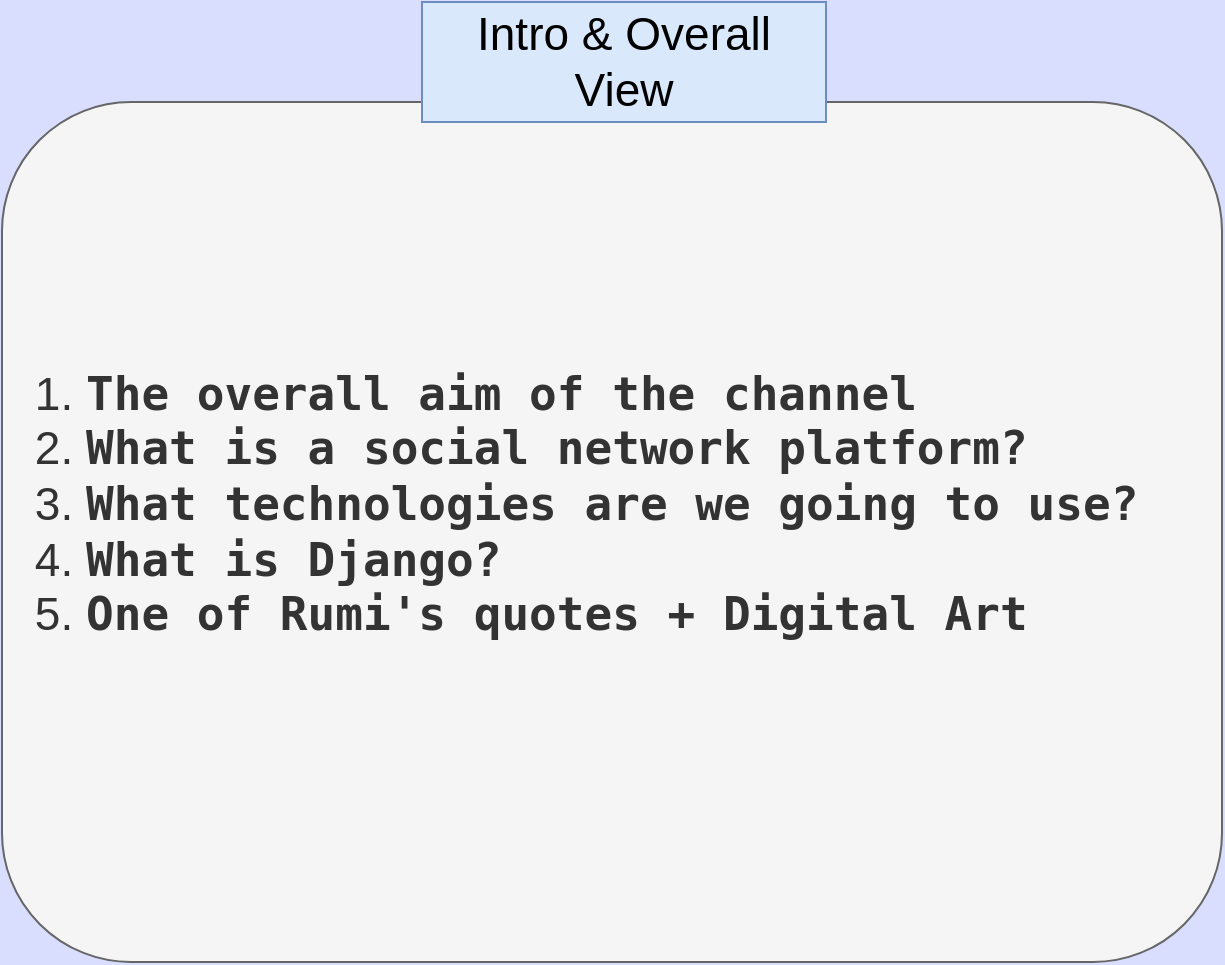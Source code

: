 <mxfile version="20.4.0" type="github" pages="7">
  <diagram id="MVAri-hhUNU3gOKpKdhF" name="Intro">
    <mxGraphModel dx="1550" dy="1602" grid="1" gridSize="10" guides="1" tooltips="1" connect="1" arrows="1" fold="1" page="0" pageScale="1" pageWidth="850" pageHeight="1100" background="#D9DEFF" math="0" shadow="0">
      <root>
        <mxCell id="0" />
        <mxCell id="1" parent="0" />
        <mxCell id="PO18Q1dCIVM4EUSyHFxl-1" value="&lt;ol&gt;&lt;li&gt;&lt;span style=&quot;font-weight: bold; font-family: &amp;quot;Droid Sans Mono&amp;quot;, &amp;quot;monospace&amp;quot;, monospace; font-size: 23px;&quot;&gt;The overall aim of the channel&lt;/span&gt;&lt;/li&gt;&lt;li&gt;&lt;span style=&quot;font-family: &amp;quot;Droid Sans Mono&amp;quot;, &amp;quot;monospace&amp;quot;, monospace; font-weight: bold;&quot;&gt;What is a social network platform?&lt;/span&gt;&lt;br&gt;&lt;/li&gt;&lt;li&gt;&lt;span style=&quot;font-weight: bold; font-family: &amp;quot;Droid Sans Mono&amp;quot;, &amp;quot;monospace&amp;quot;, monospace;&quot;&gt;What technologies are we going to use?&lt;/span&gt;&lt;br&gt;&lt;/li&gt;&lt;li&gt;&lt;span style=&quot;font-weight: bold; font-family: &amp;quot;Droid Sans Mono&amp;quot;, &amp;quot;monospace&amp;quot;, monospace;&quot;&gt;What is Django?&lt;/span&gt;&lt;/li&gt;&lt;li&gt;&lt;span style=&quot;font-weight: bold; font-family: &amp;quot;Droid Sans Mono&amp;quot;, &amp;quot;monospace&amp;quot;, monospace;&quot;&gt;One of Rumi&#39;s quotes + Digital Art&lt;/span&gt;&lt;span style=&quot;color: rgb(166, 226, 46); font-family: &amp;quot;Droid Sans Mono&amp;quot;, &amp;quot;monospace&amp;quot;, monospace; font-weight: bold;&quot;&gt;&amp;nbsp;&lt;/span&gt;&lt;/li&gt;&lt;/ol&gt;&lt;span style=&quot;background-color: rgb(39, 40, 34); color: rgb(166, 226, 46); font-family: &amp;quot;Droid Sans Mono&amp;quot;, &amp;quot;monospace&amp;quot;, monospace; font-size: 23px; font-weight: bold;&quot;&gt;&lt;br&gt;&lt;/span&gt;" style="rounded=1;whiteSpace=wrap;html=1;fontSize=23;align=left;fillColor=#f5f5f5;fontColor=#333333;strokeColor=#666666;" parent="1" vertex="1">
          <mxGeometry x="70" y="-380" width="610" height="430" as="geometry" />
        </mxCell>
        <mxCell id="PO18Q1dCIVM4EUSyHFxl-2" value="Intro &amp;amp; Overall View" style="rounded=0;whiteSpace=wrap;html=1;fontSize=23;fillColor=#dae8fc;strokeColor=#6c8ebf;" parent="1" vertex="1">
          <mxGeometry x="280" y="-430" width="202" height="60" as="geometry" />
        </mxCell>
      </root>
    </mxGraphModel>
  </diagram>
  <diagram id="lY1ESBTc1_AUDAL0m6EM" name="Channel Topic">
    <mxGraphModel dx="1950" dy="802" grid="1" gridSize="10" guides="1" tooltips="1" connect="1" arrows="1" fold="1" page="0" pageScale="1" pageWidth="850" pageHeight="1100" background="#D9DEFF" math="0" shadow="0">
      <root>
        <mxCell id="0" />
        <mxCell id="1" parent="0" />
        <mxCell id="BzE1sU9ThKc11xpQFIMe-1" value="&lt;ul&gt;&lt;ul&gt;&lt;ul&gt;&lt;li&gt;&lt;span style=&quot;background-color: rgb(39, 40, 34); color: rgb(166, 226, 46); font-family: &amp;quot;Droid Sans Mono&amp;quot;, &amp;quot;monospace&amp;quot;, monospace; font-size: 28px; font-weight: bold;&quot;&gt;Software development&lt;/span&gt;&lt;br&gt;&lt;/li&gt;&lt;li&gt;&lt;span style=&quot;background-color: rgb(39, 40, 34); color: rgb(166, 226, 46); font-family: &amp;quot;Droid Sans Mono&amp;quot;, &amp;quot;monospace&amp;quot;, monospace; font-size: 28px; font-weight: bold;&quot;&gt;Social Network Platform&amp;nbsp;&lt;/span&gt;&lt;br&gt;&lt;/li&gt;&lt;li&gt;&lt;span style=&quot;background-color: rgb(39, 40, 34); color: rgb(166, 226, 46); font-family: &amp;quot;Droid Sans Mono&amp;quot;, &amp;quot;monospace&amp;quot;, monospace; font-size: 28px; font-weight: bold;&quot;&gt;Art (&lt;/span&gt;&lt;span style=&quot;background-color: rgb(39, 40, 34); color: rgb(166, 226, 46); font-family: &amp;quot;Droid Sans Mono&amp;quot;, &amp;quot;monospace&amp;quot;, monospace; font-weight: bold;&quot;&gt;&lt;font style=&quot;font-size: 23px;&quot;&gt;Poetry, Drawing, Painting&lt;/font&gt;&lt;/span&gt;&lt;span style=&quot;background-color: rgb(39, 40, 34); color: rgb(166, 226, 46); font-family: &amp;quot;Droid Sans Mono&amp;quot;, &amp;quot;monospace&amp;quot;, monospace; font-size: 28px; font-weight: bold;&quot;&gt;)&lt;/span&gt;&lt;br&gt;&lt;/li&gt;&lt;li&gt;&lt;span style=&quot;background-color: rgb(39, 40, 34); color: rgb(166, 226, 46); font-family: &amp;quot;Droid Sans Mono&amp;quot;, &amp;quot;monospace&amp;quot;, monospace; font-size: 28px; font-weight: bold;&quot;&gt;AI&lt;/span&gt;&lt;br&gt;&lt;/li&gt;&lt;li&gt;&lt;span style=&quot;background-color: rgb(39, 40, 34); color: rgb(166, 226, 46); font-family: &amp;quot;Droid Sans Mono&amp;quot;, &amp;quot;monospace&amp;quot;, monospace; font-size: 28px; font-weight: bold;&quot;&gt;Social Science&lt;/span&gt;&lt;br&gt;&lt;/li&gt;&lt;/ul&gt;&lt;/ul&gt;&lt;/ul&gt;" style="rounded=1;whiteSpace=wrap;html=1;fontSize=23;align=left;fillColor=#f5f5f5;fontColor=#333333;strokeColor=#666666;" vertex="1" parent="1">
          <mxGeometry x="-130" y="80" width="610" height="430" as="geometry" />
        </mxCell>
        <mxCell id="BzE1sU9ThKc11xpQFIMe-2" value="Channel Topic" style="rounded=0;whiteSpace=wrap;html=1;fontSize=23;fillColor=#dae8fc;strokeColor=#6c8ebf;" vertex="1" parent="1">
          <mxGeometry x="83" y="40" width="204" height="60" as="geometry" />
        </mxCell>
        <mxCell id="M-3csO3l49gvQr7nWTfP-2" value="&lt;ul&gt;&lt;ul&gt;&lt;ul&gt;&lt;li&gt;&lt;font color=&quot;#0d0d0d&quot; face=&quot;Droid Sans Mono, monospace, monospace&quot;&gt;&lt;span style=&quot;font-size: 28px; background-color: rgb(153, 255, 204);&quot;&gt;&lt;b style=&quot;&quot;&gt;Heart &amp;amp; Mind Coherence&lt;/b&gt;&lt;/span&gt;&lt;/font&gt;&lt;/li&gt;&lt;li&gt;&lt;font color=&quot;#0d0d0d&quot; face=&quot;Droid Sans Mono, monospace, monospace&quot;&gt;&lt;span style=&quot;font-size: 28px; background-color: rgb(153, 255, 204);&quot;&gt;&lt;b&gt;Creativity in Art&lt;/b&gt;&lt;/span&gt;&lt;/font&gt;&lt;/li&gt;&lt;li&gt;&lt;font color=&quot;#0d0d0d&quot; face=&quot;Droid Sans Mono, monospace, monospace&quot;&gt;&lt;span style=&quot;font-size: 28px; background-color: rgb(153, 255, 204);&quot;&gt;&lt;b&gt;Inner &amp;amp; Outer World&lt;/b&gt;&lt;/span&gt;&lt;/font&gt;&lt;/li&gt;&lt;/ul&gt;&lt;/ul&gt;&lt;/ul&gt;" style="rounded=1;whiteSpace=wrap;html=1;fontSize=23;align=left;fillColor=#f5f5f5;fontColor=#333333;strokeColor=#666666;" vertex="1" parent="1">
          <mxGeometry x="620" y="230" width="610" height="170" as="geometry" />
        </mxCell>
      </root>
    </mxGraphModel>
  </diagram>
  <diagram id="7VbkkiLzHQXi1sCpCQMC" name="Collaboration matters">
    <mxGraphModel dx="1550" dy="802" grid="1" gridSize="10" guides="1" tooltips="1" connect="1" arrows="1" fold="1" page="0" pageScale="1" pageWidth="850" pageHeight="1100" background="#D9DEFF" math="0" shadow="0">
      <root>
        <mxCell id="0" />
        <mxCell id="1" parent="0" />
        <mxCell id="rkwCj_Ws0d5mdx3Sf5Dl-1" value="Collaborator vs Customer" style="rounded=1;whiteSpace=wrap;html=1;fontSize=20;" vertex="1" parent="1">
          <mxGeometry x="110" y="160" width="240" height="100" as="geometry" />
        </mxCell>
        <mxCell id="rkwCj_Ws0d5mdx3Sf5Dl-2" value="Potential Collaborator" style="rounded=1;whiteSpace=wrap;html=1;fontSize=20;" vertex="1" parent="1">
          <mxGeometry x="490" y="160" width="250" height="100" as="geometry" />
        </mxCell>
        <mxCell id="rkwCj_Ws0d5mdx3Sf5Dl-3" value="Every contribution matters!" style="rounded=1;whiteSpace=wrap;html=1;fontSize=20;" vertex="1" parent="1">
          <mxGeometry x="100" y="340" width="260" height="90" as="geometry" />
        </mxCell>
        <mxCell id="rkwCj_Ws0d5mdx3Sf5Dl-4" value="Collaborate &amp;amp; Grow Together" style="rounded=1;whiteSpace=wrap;html=1;fontSize=20;" vertex="1" parent="1">
          <mxGeometry x="490" y="340" width="250" height="90" as="geometry" />
        </mxCell>
        <mxCell id="rkwCj_Ws0d5mdx3Sf5Dl-5" value="Collaboration or Competition?" style="rounded=1;whiteSpace=wrap;html=1;fontSize=20;" vertex="1" parent="1">
          <mxGeometry x="280" y="510" width="290" height="120" as="geometry" />
        </mxCell>
      </root>
    </mxGraphModel>
  </diagram>
  <diagram name="Social Network Platforms" id="dd472eb7-4b8b-5cd9-a60b-b15522922e76">
    <mxGraphModel dx="1550" dy="1202" grid="1" gridSize="10" guides="1" tooltips="1" connect="1" arrows="1" fold="1" page="0" pageScale="1" pageWidth="1100" pageHeight="850" background="#D9DEFF" math="0" shadow="0">
      <root>
        <mxCell id="0" />
        <mxCell id="1" parent="0" />
        <mxCell id="374e34682ed331ee-1" value="Social Media Platforms" style="ellipse;whiteSpace=wrap;html=1;rounded=0;shadow=0;dashed=0;comic=0;fontFamily=Verdana;fontSize=22;fontColor=#0069D1;fillColor=#f5f5f5;strokeColor=#666666;" parent="1" vertex="1">
          <mxGeometry x="360" y="180" width="400" height="400" as="geometry" />
        </mxCell>
        <mxCell id="45236fa5f4b8e91a-1" value="&lt;font style=&quot;font-size: 21px;&quot;&gt;Social Networks&lt;/font&gt;" style="ellipse;whiteSpace=wrap;html=1;rounded=0;shadow=0;dashed=0;comic=0;fontFamily=Verdana;fontSize=22;fontColor=#0069D1;fillColor=#f5f5f5;strokeColor=#666666;" parent="1" vertex="1">
          <mxGeometry x="680" y="200" width="160" height="160" as="geometry" />
        </mxCell>
        <mxCell id="45236fa5f4b8e91a-3" value="&lt;font style=&quot;font-size: 21px;&quot;&gt;Social Media Blogs&lt;/font&gt;" style="ellipse;whiteSpace=wrap;html=1;rounded=0;shadow=0;dashed=0;comic=0;fontFamily=Verdana;fontSize=22;fontColor=#0069D1;fillColor=#f5f5f5;strokeColor=#666666;" parent="1" vertex="1">
          <mxGeometry x="350" y="460" width="160" height="160" as="geometry" />
        </mxCell>
        <mxCell id="45236fa5f4b8e91a-4" value="&lt;font style=&quot;font-size: 21px;&quot;&gt;Discussion Forums&lt;/font&gt;" style="ellipse;whiteSpace=wrap;html=1;rounded=0;shadow=0;dashed=0;comic=0;fontFamily=Verdana;fontSize=22;fontColor=#0069D1;fillColor=#f5f5f5;strokeColor=#666666;" parent="1" vertex="1">
          <mxGeometry x="270" y="200" width="160" height="160" as="geometry" />
        </mxCell>
        <mxCell id="45236fa5f4b8e91a-5" value="&lt;font style=&quot;font-size: 21px;&quot;&gt;Consumer Review Networks&lt;/font&gt;" style="ellipse;whiteSpace=wrap;html=1;rounded=0;shadow=0;dashed=0;comic=0;fontFamily=Verdana;fontSize=22;fontColor=#0069D1;fillColor=#f5f5f5;strokeColor=#666666;" parent="1" vertex="1">
          <mxGeometry x="480" y="60" width="160" height="160" as="geometry" />
        </mxCell>
        <mxCell id="45236fa5f4b8e91a-6" value="&lt;font style=&quot;font-size: 21px;&quot;&gt;Media Sharing Networks&lt;/font&gt;" style="ellipse;whiteSpace=wrap;html=1;rounded=0;shadow=0;dashed=0;comic=0;fontFamily=Verdana;fontSize=22;fontColor=#0069D1;fillColor=#f5f5f5;strokeColor=#666666;" parent="1" vertex="1">
          <mxGeometry x="640" y="450" width="160" height="160" as="geometry" />
        </mxCell>
        <mxCell id="v1tIlH2106hp9z8CBVPY-1" value="" style="curved=1;endArrow=classic;html=1;rounded=0;fontSize=21;entryX=0;entryY=0.5;entryDx=0;entryDy=0;" parent="1" source="45236fa5f4b8e91a-5" target="v1tIlH2106hp9z8CBVPY-9" edge="1">
          <mxGeometry width="50" height="50" relative="1" as="geometry">
            <mxPoint x="670" y="130" as="sourcePoint" />
            <mxPoint x="720" y="80" as="targetPoint" />
            <Array as="points">
              <mxPoint x="720" y="130" />
              <mxPoint x="670" y="80" />
            </Array>
          </mxGeometry>
        </mxCell>
        <mxCell id="v1tIlH2106hp9z8CBVPY-5" value="" style="curved=1;endArrow=classic;html=1;rounded=0;fontSize=21;entryX=0;entryY=0.5;entryDx=0;entryDy=0;" parent="1" source="45236fa5f4b8e91a-1" target="v1tIlH2106hp9z8CBVPY-10" edge="1">
          <mxGeometry width="50" height="50" relative="1" as="geometry">
            <mxPoint x="860.004" y="295.01" as="sourcePoint" />
            <mxPoint x="940.16" y="240" as="targetPoint" />
            <Array as="points">
              <mxPoint x="940.16" y="290" />
              <mxPoint x="890.16" y="240" />
            </Array>
          </mxGeometry>
        </mxCell>
        <mxCell id="v1tIlH2106hp9z8CBVPY-6" value="" style="curved=1;endArrow=classic;html=1;rounded=0;fontSize=21;exitX=0.969;exitY=0.675;exitDx=0;exitDy=0;exitPerimeter=0;entryX=0;entryY=0.5;entryDx=0;entryDy=0;" parent="1" source="45236fa5f4b8e91a-6" target="v1tIlH2106hp9z8CBVPY-11" edge="1">
          <mxGeometry width="50" height="50" relative="1" as="geometry">
            <mxPoint x="810.004" y="567.51" as="sourcePoint" />
            <mxPoint x="890.16" y="512.5" as="targetPoint" />
            <Array as="points">
              <mxPoint x="890.16" y="562.5" />
              <mxPoint x="840.16" y="512.5" />
            </Array>
          </mxGeometry>
        </mxCell>
        <mxCell id="v1tIlH2106hp9z8CBVPY-7" value="" style="curved=1;endArrow=classic;html=1;rounded=0;fontSize=21;entryX=1;entryY=0.5;entryDx=0;entryDy=0;" parent="1" source="45236fa5f4b8e91a-3" target="v1tIlH2106hp9z8CBVPY-13" edge="1">
          <mxGeometry width="50" height="50" relative="1" as="geometry">
            <mxPoint x="330.16" y="557.51" as="sourcePoint" />
            <mxPoint x="250.004" y="502.5" as="targetPoint" />
            <Array as="points">
              <mxPoint x="250.004" y="552.5" />
              <mxPoint x="300.004" y="502.5" />
            </Array>
          </mxGeometry>
        </mxCell>
        <mxCell id="v1tIlH2106hp9z8CBVPY-8" value="" style="curved=1;endArrow=classic;html=1;rounded=0;fontSize=21;entryX=1;entryY=0.5;entryDx=0;entryDy=0;" parent="1" source="45236fa5f4b8e91a-4" target="v1tIlH2106hp9z8CBVPY-12" edge="1">
          <mxGeometry width="50" height="50" relative="1" as="geometry">
            <mxPoint x="260.179" y="297.851" as="sourcePoint" />
            <mxPoint x="160.004" y="255" as="targetPoint" />
            <Array as="points">
              <mxPoint x="160.004" y="305" />
              <mxPoint x="210.004" y="255" />
            </Array>
          </mxGeometry>
        </mxCell>
        <mxCell id="v1tIlH2106hp9z8CBVPY-9" value="tripadviser, yelp" style="rounded=1;whiteSpace=wrap;html=1;fontSize=21;" parent="1" vertex="1">
          <mxGeometry x="730" y="50" width="120" height="60" as="geometry" />
        </mxCell>
        <mxCell id="v1tIlH2106hp9z8CBVPY-10" value="facebook, linkedin" style="rounded=1;whiteSpace=wrap;html=1;fontSize=21;" parent="1" vertex="1">
          <mxGeometry x="950" y="210" width="120" height="60" as="geometry" />
        </mxCell>
        <mxCell id="v1tIlH2106hp9z8CBVPY-11" value="Instagram, snapchat" style="rounded=1;whiteSpace=wrap;html=1;fontSize=21;" parent="1" vertex="1">
          <mxGeometry x="900" y="480" width="120" height="60" as="geometry" />
        </mxCell>
        <mxCell id="v1tIlH2106hp9z8CBVPY-12" value="Quora, Reddit" style="rounded=1;whiteSpace=wrap;html=1;fontSize=21;" parent="1" vertex="1">
          <mxGeometry x="30" y="220" width="120" height="60" as="geometry" />
        </mxCell>
        <mxCell id="v1tIlH2106hp9z8CBVPY-13" value="youtube" style="rounded=1;whiteSpace=wrap;html=1;fontSize=21;" parent="1" vertex="1">
          <mxGeometry x="120" y="470" width="120" height="60" as="geometry" />
        </mxCell>
        <mxCell id="RGbZW9J6mWPH882Cxg1H-1" value="People Share Everything!" style="rounded=1;whiteSpace=wrap;html=1;fontSize=23;" vertex="1" parent="1">
          <mxGeometry x="330" y="-110" width="490" height="60" as="geometry" />
        </mxCell>
        <mxCell id="RGbZW9J6mWPH882Cxg1H-2" value="Let&#39;s Also Share Other Things!" style="rounded=1;whiteSpace=wrap;html=1;fontSize=23;" vertex="1" parent="1">
          <mxGeometry x="330" y="-35" width="490" height="60" as="geometry" />
        </mxCell>
      </root>
    </mxGraphModel>
  </diagram>
  <diagram id="WQ8QF6TnApI6BcXY1Myi" name="Technologies">
    <mxGraphModel dx="1950" dy="802" grid="1" gridSize="10" guides="1" tooltips="1" connect="1" arrows="1" fold="1" page="0" pageScale="1" pageWidth="850" pageHeight="1100" background="#D9DEFF" math="0" shadow="0">
      <root>
        <mxCell id="0" />
        <mxCell id="1" parent="0" />
        <mxCell id="Q5-TzWaVJmtyZbYHb72J-1" value="&lt;div&gt;&lt;/div&gt;&lt;blockquote style=&quot;margin: 0 0 0 40px; border: none; padding: 0px;&quot;&gt;&lt;ul&gt;&lt;li&gt;&lt;span style=&quot;background-color: initial;&quot;&gt;Backend&lt;/span&gt;&lt;/li&gt;&lt;ul&gt;&lt;li&gt;Architecture&lt;/li&gt;&lt;li&gt;Database&lt;/li&gt;&lt;li&gt;Frameworks&amp;nbsp;&lt;/li&gt;&lt;/ul&gt;&lt;/ul&gt;&lt;/blockquote&gt;&lt;blockquote style=&quot;margin: 0 0 0 40px; border: none; padding: 0px;&quot;&gt;&lt;ul&gt;&lt;li&gt;&lt;span style=&quot;background-color: initial;&quot;&gt;Frontend&lt;/span&gt;&lt;/li&gt;&lt;ul&gt;&lt;li&gt;UI &amp;amp; UX&lt;/li&gt;&lt;li&gt;Web, Linux, Android, ios, Windows, ...&lt;/li&gt;&lt;li&gt;Flutter vs ReactNative&lt;/li&gt;&lt;/ul&gt;&lt;/ul&gt;&lt;/blockquote&gt;" style="rounded=1;whiteSpace=wrap;html=1;fontSize=23;align=left;fillColor=#f5f5f5;fontColor=#333333;strokeColor=#666666;" vertex="1" parent="1">
          <mxGeometry x="-190" y="100" width="610" height="430" as="geometry" />
        </mxCell>
        <mxCell id="Q5-TzWaVJmtyZbYHb72J-2" value="Technologies used" style="rounded=0;whiteSpace=wrap;html=1;fontSize=23;fillColor=#dae8fc;strokeColor=#6c8ebf;gradientColor=none;glass=0;sketch=0;shadow=0;" vertex="1" parent="1">
          <mxGeometry x="20" y="50" width="192" height="70" as="geometry" />
        </mxCell>
        <mxCell id="Q5-TzWaVJmtyZbYHb72J-3" value="Django, Nodejs, Mircroservices,&lt;br&gt;Flutter, Bootstrap, Test Driven Development (TDD)&lt;br&gt;git" style="rounded=1;whiteSpace=wrap;html=1;shadow=0;glass=0;sketch=0;fontSize=23;gradientColor=none;" vertex="1" parent="1">
          <mxGeometry x="490" y="115" width="500" height="400" as="geometry" />
        </mxCell>
      </root>
    </mxGraphModel>
  </diagram>
  <diagram id="S49CzjCvf5B0AX-5tmlo" name="Django installation">
    <mxGraphModel dx="1550" dy="802" grid="1" gridSize="10" guides="1" tooltips="1" connect="1" arrows="1" fold="1" page="0" pageScale="1" pageWidth="850" pageHeight="1100" background="#D9DEFF" math="0" shadow="0">
      <root>
        <mxCell id="0" />
        <mxCell id="1" parent="0" />
        <mxCell id="KTXlLto1ItqmHFq6f9du-1" value="&lt;div&gt;&lt;/div&gt;&lt;blockquote style=&quot;margin: 0 0 0 40px; border: none; padding: 0px;&quot;&gt;&lt;span style=&quot;background-color: rgb(39, 40, 34); color: rgb(166, 226, 46); font-family: &amp;quot;Droid Sans Mono&amp;quot;, &amp;quot;monospace&amp;quot;, monospace; font-size: 23px; font-weight: bold;&quot;&gt;$ python --version&lt;br&gt;&lt;/span&gt;&lt;span style=&quot;background-color: rgb(39, 40, 34); color: rgb(166, 226, 46); font-family: &amp;quot;Droid Sans Mono&amp;quot;, &amp;quot;monospace&amp;quot;, monospace; font-size: 23px; font-weight: bold;&quot;&gt;$ mkdir collaboration.share&lt;/span&gt;&lt;/blockquote&gt;&lt;blockquote style=&quot;margin: 0 0 0 40px; border: none; padding: 0px;&quot;&gt;&lt;span style=&quot;background-color: rgb(39, 40, 34); color: rgb(166, 226, 46); font-family: &amp;quot;Droid Sans Mono&amp;quot;, &amp;quot;monospace&amp;quot;, monospace; font-size: 23px; font-weight: bold;&quot;&gt;$ cd collaboration.share/&lt;br&gt;&lt;/span&gt;&lt;span style=&quot;background-color: rgb(39, 40, 34); color: rgb(166, 226, 46); font-family: &amp;quot;Droid Sans Mono&amp;quot;, &amp;quot;monospace&amp;quot;, monospace; font-size: 23px; font-weight: bold;&quot;&gt;$ pipenv shell&lt;br&gt;&lt;/span&gt;&lt;span style=&quot;background-color: rgb(39, 40, 34); color: rgb(166, 226, 46); font-family: &amp;quot;Droid Sans Mono&amp;quot;, &amp;quot;monospace&amp;quot;, monospace; font-size: 23px; font-weight: bold;&quot;&gt;$ python -m pip install django&lt;/span&gt;&lt;/blockquote&gt;&lt;blockquote style=&quot;margin: 0 0 0 40px; border: none; padding: 0px;&quot;&gt;&lt;span style=&quot;background-color: rgb(39, 40, 34); color: rgb(166, 226, 46); font-family: &amp;quot;Droid Sans Mono&amp;quot;, &amp;quot;monospace&amp;quot;, monospace; font-size: 23px; font-weight: bold;&quot;&gt;$ django-admin --version&lt;/span&gt;&lt;/blockquote&gt;&lt;blockquote style=&quot;margin: 0 0 0 40px; border: none; padding: 0px;&quot;&gt;&lt;span style=&quot;background-color: rgb(39, 40, 34); color: rgb(166, 226, 46); font-family: &amp;quot;Droid Sans Mono&amp;quot;, &amp;quot;monospace&amp;quot;, monospace; font-size: 23px; font-weight: bold;&quot;&gt;$ django-admin startproject configs .&lt;/span&gt;&lt;/blockquote&gt;&lt;blockquote style=&quot;margin: 0 0 0 40px; border: none; padding: 0px;&quot;&gt;&lt;span style=&quot;background-color: rgb(39, 40, 34); color: rgb(166, 226, 46); font-family: &amp;quot;Droid Sans Mono&amp;quot;, &amp;quot;monospace&amp;quot;, monospace; font-size: 23px; font-weight: bold;&quot;&gt;$ python manage.py runserver&lt;/span&gt;&lt;/blockquote&gt;" style="rounded=1;whiteSpace=wrap;html=1;fontSize=23;align=left;fillColor=#f5f5f5;fontColor=#333333;strokeColor=#666666;" parent="1" vertex="1">
          <mxGeometry x="120" y="90" width="610" height="430" as="geometry" />
        </mxCell>
        <mxCell id="KTXlLto1ItqmHFq6f9du-2" value="Django" style="rounded=0;whiteSpace=wrap;html=1;fontSize=23;fillColor=#dae8fc;strokeColor=#6c8ebf;" parent="1" vertex="1">
          <mxGeometry x="368" y="40" width="120" height="60" as="geometry" />
        </mxCell>
      </root>
    </mxGraphModel>
  </diagram>
  <diagram id="-mumlqvNmw7QSUBWjE3X" name="Rumi Quota">
    <mxGraphModel dx="1550" dy="802" grid="1" gridSize="10" guides="1" tooltips="1" connect="1" arrows="1" fold="1" page="0" pageScale="1" pageWidth="850" pageHeight="1100" background="#D9DEFF" math="0" shadow="0">
      <root>
        <mxCell id="0" />
        <mxCell id="1" parent="0" />
        <mxCell id="1sg7pYTA9uNXqgxCH5XX-1" value="&lt;em style=&quot;font-size: 28px; background-color: initial; box-sizing: border-box; touch-action: manipulation;&quot;&gt;&lt;font color=&quot;#000000&quot;&gt;&lt;b&gt;“Yesterday I was clever, so I wanted to change the world. Today I am wise, so I am changing myself.”&lt;/b&gt;&lt;/font&gt;&lt;/em&gt;&lt;br&gt;&lt;span style=&quot;background-color: rgb(39, 40, 34); color: rgb(166, 226, 46); font-family: &amp;quot;Droid Sans Mono&amp;quot;, &amp;quot;monospace&amp;quot;, monospace; font-size: 28px; font-weight: bold;&quot;&gt;&lt;br&gt;&lt;/span&gt;" style="rounded=1;whiteSpace=wrap;html=1;fontSize=23;align=center;fillColor=#f5f5f5;fontColor=#333333;strokeColor=#666666;" parent="1" vertex="1">
          <mxGeometry x="120" y="90" width="610" height="430" as="geometry" />
        </mxCell>
        <mxCell id="1sg7pYTA9uNXqgxCH5XX-2" value="Rumi&#39;s Quote &amp;amp; Digital Art by AI" style="rounded=0;whiteSpace=wrap;html=1;fontSize=23;fillColor=#dae8fc;strokeColor=#6c8ebf;" parent="1" vertex="1">
          <mxGeometry x="340" y="43" width="204" height="60" as="geometry" />
        </mxCell>
      </root>
    </mxGraphModel>
  </diagram>
</mxfile>
